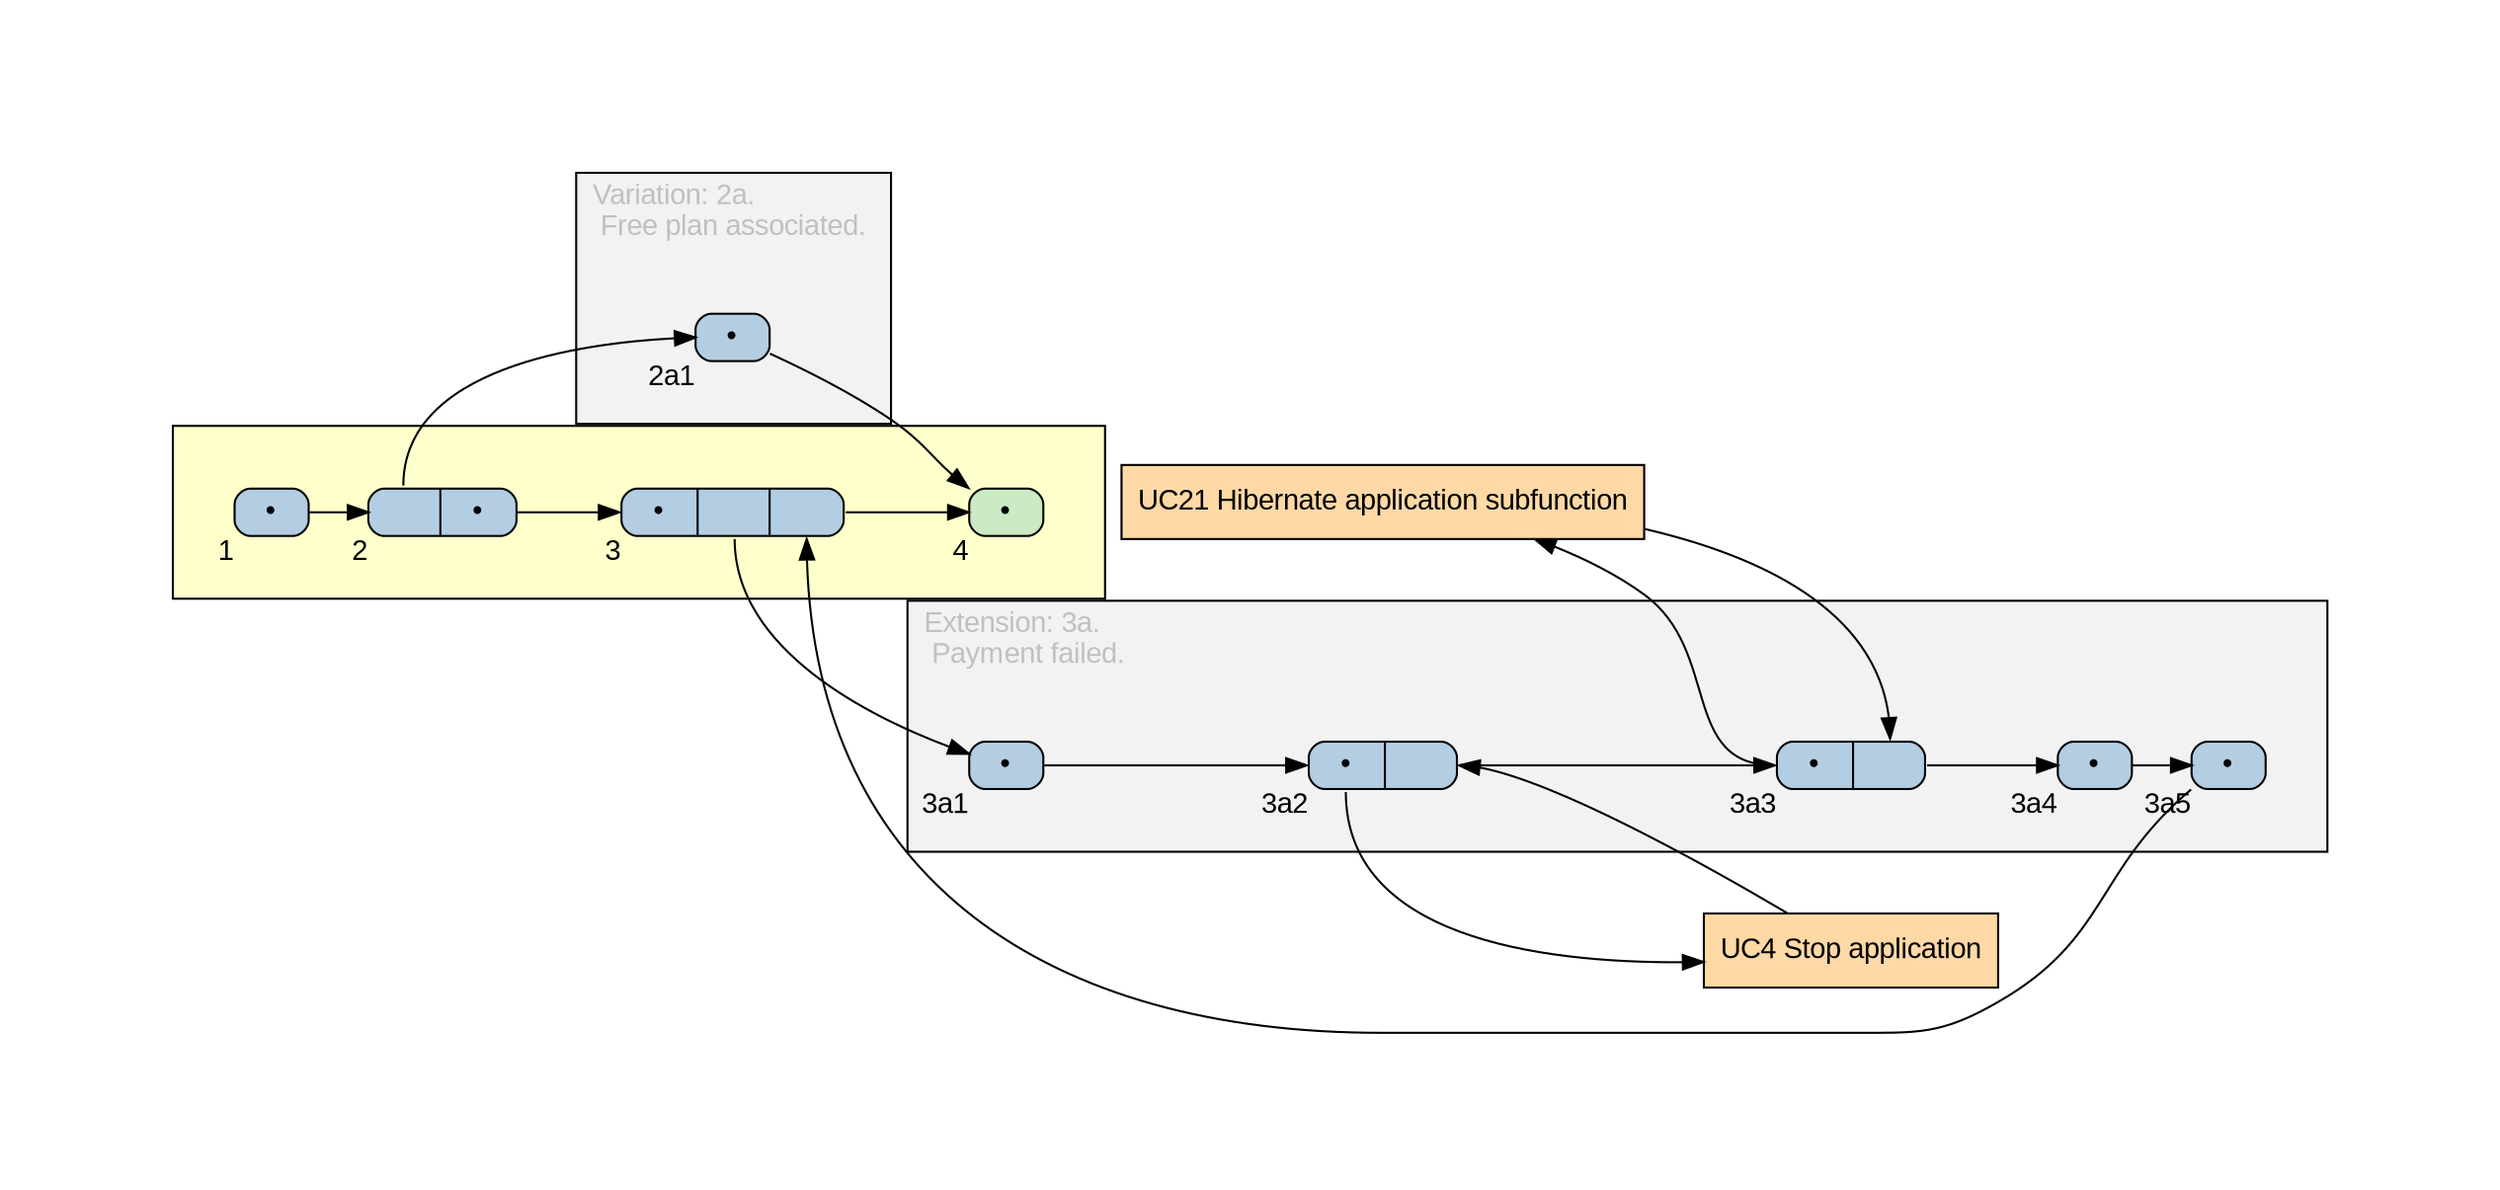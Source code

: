 digraph mygraph {
	rankdir="LR"
	fontcolor="gray"
	fontname="Arial"
	margin="1"
	dpi="62"
	node [
		shape="Mrecord",
		style="filled",
		label="",
		fontname="Arial",
		width="0.5",
		height="0.1",
		fillcolor="#b3cde3"
	]
	edge [
		fontname="Arial"
	]
	ranksep="0.4"
	nodesep="0.2"
	 labeljust="l"
	subgraph cluster_UC16_ {
		bgcolor="#ffffcc"
		label=""
		margin="30"
		"UC161" [xlabel="1", label="{<JMP>&bull;}", tooltip="System checks plan associated with account.", width="0.5"]
		"UC162" [xlabel="2", label="{<VAR>|<JMP>&bull;}", tooltip="Paid plan associated.", width="1.0"]
		"UC163" [xlabel="3", label="{<JMP>&bull;|<EXT>|<OUT>}", tooltip="System deduces monthly fee from the credit card.", width="1.5"]
		"UC164" [xlabel="4", fillcolor="#ccebc5", label="{<JMP>&bull;}", tooltip="Use case finishes.", width="0.5"]
	}
	subgraph cluster_UC16_3a {
		label="Extension: 3a.\l Payment failed. "
		bgcolor="#f2f2f2"
		fontcolor="gray"
		margin="30"
		"UC163a1" [xlabel="3a1", label="{<JMP>&bull;}", tooltip="System initiates forced plan downgrade.", width="0.5"]
		"UC163a2" [xlabel="3a2", label="{<JMP>&bull;|<EXT>}", tooltip="System stops random applications that are
		    above the limit of the free plan. #(include:UC4)", width="1.0"]
		"UC163a3" [xlabel="3a3", label="{<JMP>&bull;|<EXT>}", tooltip="System hibernates applications that were stopped in previous
		    step. #(include:UC21)    ", width="1.0"]
		"UC163a4" [xlabel="3a4", label="{<JMP>&bull;}", tooltip="System sends email saying that payment failed and list of 
		    applications that were hibernated. #(close:app_hibernated)
		    #(consume:email)", width="0.5"]
		"UC163a5" [xlabel="3a5", label="{<JMP>&bull;}", tooltip="System changes plan to free.", width="0.5"]
	}
	subgraph cluster_UC16_2a {
		label="Variation: 2a.\l Free plan associated. "
		bgcolor="#f2f2f2"
		fontcolor="gray"
		margin="30"
		"UC162a1" [xlabel="2a1", label="{<JMP>&bull;}", tooltip="Use case finishes. #(guard:free_plan) #(goto:4)", width="0.5"]
	}
	"UC4" [fillcolor="#fed9a6", shape="box", height="0.5", label="UC4 Stop application", URL="../UC4/UC4.html", target="_top"]
	"UC21" [fillcolor="#fed9a6", shape="box", height="0.5", label="UC21 Hibernate application subfunction", URL="../UC21/UC21.html", target="_top"]
	"UC163a2":"JMP" -> "UC4" [URL="#UC16_3a2"]
	"UC4" -> "UC163a2":"EXT" 
	"UC163a3":"JMP" -> "UC21" [URL="#UC16_3a3"]
	"UC21" -> "UC163a3":"EXT" 
	"UC161":"JMP" -> "UC162":"VAR" [URL="#UC16_1"]
	"UC162":"JMP" -> "UC163":"JMP" [URL="#UC16_2"]
	"UC163":"OUT" -> "UC164":"JMP" [URL="#UC16_3"]
	"UC163":"EXT" -> "UC163a1":"JMP" [URL="#UC16_3"]
	"UC163a1":"JMP" -> "UC163a2":"JMP" [URL="#UC16_3a1"]
	"UC163a2":"EXT" -> "UC163a3":"JMP" [URL="#UC16_3a2"]
	"UC163a3":"EXT" -> "UC163a4":"JMP" [URL="#UC16_3a3"]
	"UC163a4":"JMP" -> "UC163a5":"JMP" [URL="#UC16_3a4"]
	"UC163a5":"JMP" -> "UC163":"OUT" [URL="#UC16_3a5"]
	"UC162":"VAR" -> "UC162a1":"JMP" [URL="#UC16_2"]
	"UC162a1":"JMP" -> "UC164":"JMP" [URL="#UC16_2a1"]
}
